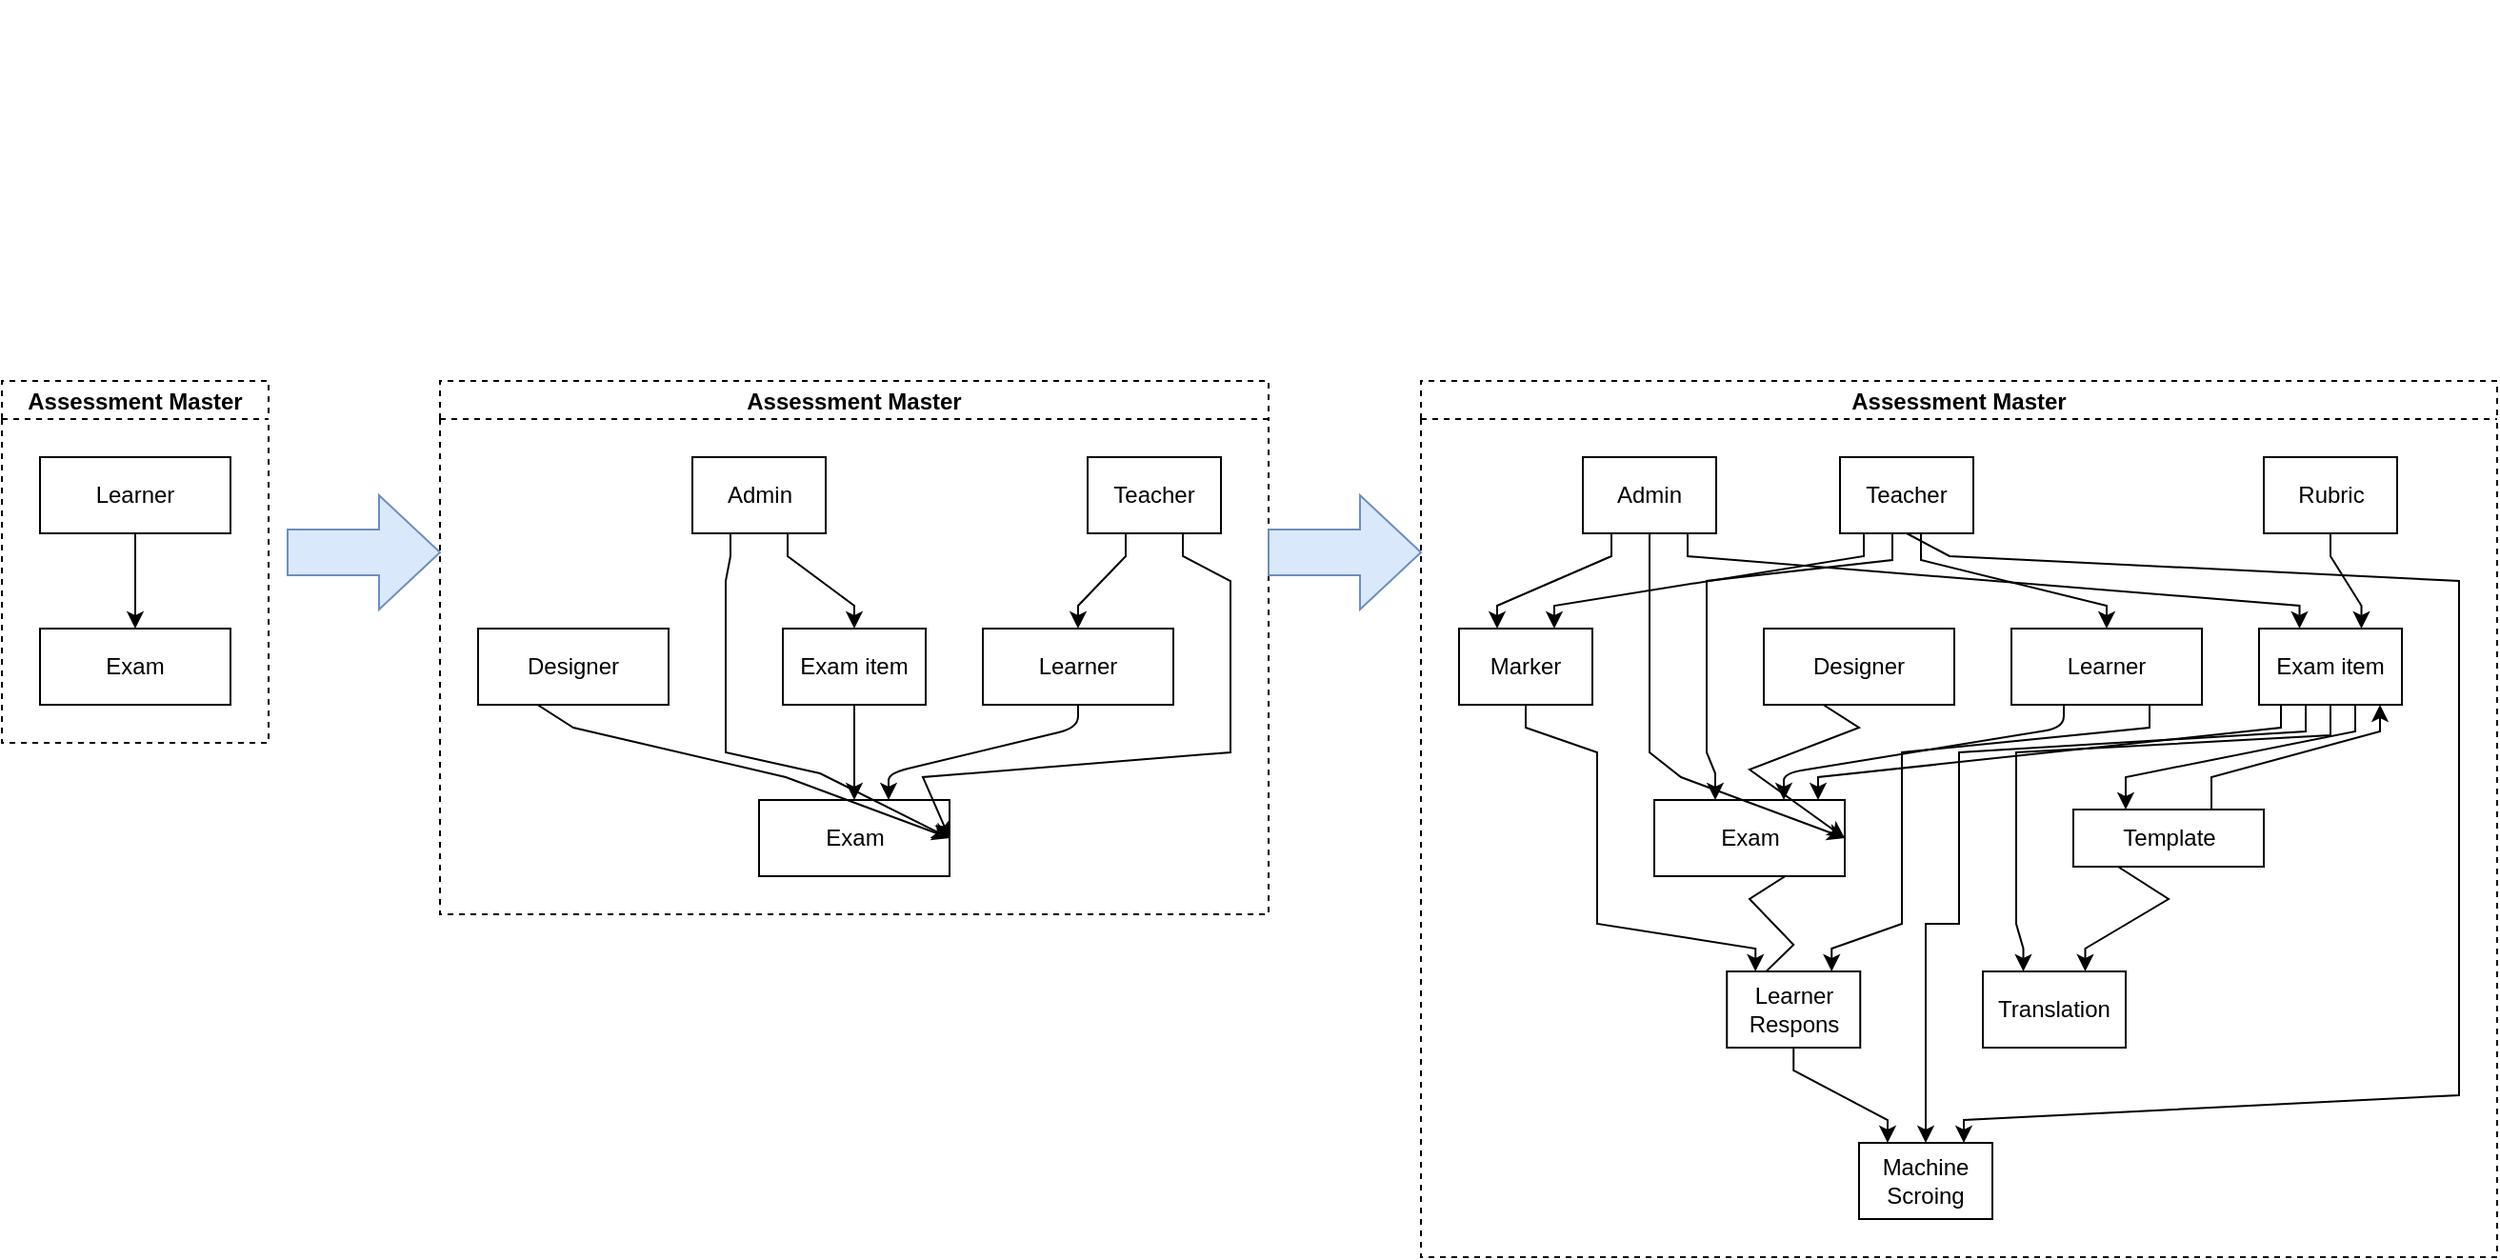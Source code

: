 <mxfile version="24.7.7">
  <diagram name="Page-1" id="I7pWjkquTIe3RNS9W7hb">
    <mxGraphModel dx="2901" dy="1106" grid="1" gridSize="10" guides="1" tooltips="1" connect="1" arrows="1" fold="1" page="1" pageScale="1" pageWidth="827" pageHeight="1169" math="0" shadow="0">
      <root>
        <mxCell id="0" />
        <mxCell id="1" parent="0" />
        <mxCell id="8-iE3QzW0I2eiYtSppjK-1" value="" style="shape=image;html=1;verticalAlign=top;verticalLabelPosition=bottom;labelBackgroundColor=#ffffff;imageAspect=0;aspect=fixed;image=https://cdn2.iconfinder.com/data/icons/office-icon-set-3/128/users.png" vertex="1" parent="1">
          <mxGeometry x="-565" y="290" width="50" height="50" as="geometry" />
        </mxCell>
        <mxCell id="8-iE3QzW0I2eiYtSppjK-3" value="Assessment Master" style="swimlane;startSize=20;horizontal=1;childLayout=flowLayout;flowOrientation=north;resizable=0;interRankCellSpacing=50;containerType=tree;fontSize=12;dashed=1;" vertex="1" parent="1">
          <mxGeometry x="-610" y="350" width="140" height="190" as="geometry" />
        </mxCell>
        <mxCell id="8-iE3QzW0I2eiYtSppjK-7" value="Exam" style="whiteSpace=wrap;html=1;" vertex="1" parent="8-iE3QzW0I2eiYtSppjK-3">
          <mxGeometry x="20" y="130" width="100" height="40" as="geometry" />
        </mxCell>
        <mxCell id="8-iE3QzW0I2eiYtSppjK-4" value="Learner" style="whiteSpace=wrap;html=1;" vertex="1" parent="8-iE3QzW0I2eiYtSppjK-3">
          <mxGeometry x="20" y="40" width="100" height="40" as="geometry" />
        </mxCell>
        <mxCell id="8-iE3QzW0I2eiYtSppjK-8" value="" style="html=1;rounded=1;curved=0;sourcePerimeterSpacing=0;targetPerimeterSpacing=0;startSize=6;endSize=6;noEdgeStyle=1;orthogonal=1;" edge="1" parent="8-iE3QzW0I2eiYtSppjK-3" source="8-iE3QzW0I2eiYtSppjK-4" target="8-iE3QzW0I2eiYtSppjK-7">
          <mxGeometry relative="1" as="geometry">
            <Array as="points">
              <mxPoint x="70" y="92" />
              <mxPoint x="70" y="118" />
            </Array>
          </mxGeometry>
        </mxCell>
        <mxCell id="8-iE3QzW0I2eiYtSppjK-15" value="" style="shape=singleArrow;whiteSpace=wrap;html=1;arrowWidth=0.4;arrowSize=0.4;fontStyle=1;startSize=20;resizable=0;fillColor=#dae8fc;strokeColor=#6c8ebf;" vertex="1" parent="1">
          <mxGeometry x="-460" y="410" width="80" height="60" as="geometry" />
        </mxCell>
        <mxCell id="8-iE3QzW0I2eiYtSppjK-17" value="Assessment Master" style="swimlane;startSize=20;horizontal=1;childLayout=flowLayout;flowOrientation=north;resizable=0;interRankCellSpacing=50;containerType=tree;fontSize=12;dashed=1;" vertex="1" parent="1">
          <mxGeometry x="-380" y="350" width="435" height="280" as="geometry" />
        </mxCell>
        <mxCell id="8-iE3QzW0I2eiYtSppjK-18" value="Exam" style="whiteSpace=wrap;html=1;" vertex="1" parent="8-iE3QzW0I2eiYtSppjK-17">
          <mxGeometry x="167.5" y="220" width="100" height="40" as="geometry" />
        </mxCell>
        <mxCell id="8-iE3QzW0I2eiYtSppjK-19" value="Learner" style="whiteSpace=wrap;html=1;" vertex="1" parent="8-iE3QzW0I2eiYtSppjK-17">
          <mxGeometry x="285" y="130" width="100" height="40" as="geometry" />
        </mxCell>
        <mxCell id="8-iE3QzW0I2eiYtSppjK-20" value="" style="html=1;rounded=1;curved=0;sourcePerimeterSpacing=0;targetPerimeterSpacing=0;startSize=6;endSize=6;noEdgeStyle=1;orthogonal=1;" edge="1" parent="8-iE3QzW0I2eiYtSppjK-17" source="8-iE3QzW0I2eiYtSppjK-19" target="8-iE3QzW0I2eiYtSppjK-18">
          <mxGeometry relative="1" as="geometry">
            <Array as="points">
              <mxPoint x="335" y="182" />
              <mxPoint x="235.5" y="206" />
            </Array>
          </mxGeometry>
        </mxCell>
        <mxCell id="8-iE3QzW0I2eiYtSppjK-23" style="edgeStyle=orthogonalEdgeStyle;rounded=0;orthogonalLoop=1;jettySize=auto;html=1;exitX=0;exitY=0.5;exitDx=0;exitDy=0;entryX=1;entryY=0.5;entryDx=0;entryDy=0;noEdgeStyle=1;orthogonal=1;" edge="1" parent="8-iE3QzW0I2eiYtSppjK-17" source="8-iE3QzW0I2eiYtSppjK-21" target="8-iE3QzW0I2eiYtSppjK-18">
          <mxGeometry relative="1" as="geometry">
            <Array as="points">
              <mxPoint x="70" y="182" />
              <mxPoint x="181.5" y="208" />
            </Array>
          </mxGeometry>
        </mxCell>
        <mxCell id="8-iE3QzW0I2eiYtSppjK-21" value="Designer" style="whiteSpace=wrap;html=1;" vertex="1" parent="8-iE3QzW0I2eiYtSppjK-17">
          <mxGeometry x="20" y="130" width="100" height="40" as="geometry" />
        </mxCell>
        <mxCell id="8-iE3QzW0I2eiYtSppjK-24" style="edgeStyle=orthogonalEdgeStyle;rounded=0;orthogonalLoop=1;jettySize=auto;html=1;entryX=1;entryY=0.5;entryDx=0;entryDy=0;noEdgeStyle=1;orthogonal=1;" edge="1" parent="8-iE3QzW0I2eiYtSppjK-17" source="8-iE3QzW0I2eiYtSppjK-22" target="8-iE3QzW0I2eiYtSppjK-18">
          <mxGeometry relative="1" as="geometry">
            <Array as="points">
              <mxPoint x="152.5" y="92" />
              <mxPoint x="150" y="105" />
              <mxPoint x="150" y="195" />
              <mxPoint x="199.5" y="206" />
            </Array>
          </mxGeometry>
        </mxCell>
        <mxCell id="8-iE3QzW0I2eiYtSppjK-26" style="edgeStyle=orthogonalEdgeStyle;rounded=0;orthogonalLoop=1;jettySize=auto;html=1;noEdgeStyle=1;orthogonal=1;" edge="1" parent="8-iE3QzW0I2eiYtSppjK-17" source="8-iE3QzW0I2eiYtSppjK-22" target="8-iE3QzW0I2eiYtSppjK-25">
          <mxGeometry relative="1" as="geometry">
            <Array as="points">
              <mxPoint x="182.5" y="92" />
              <mxPoint x="217.5" y="118" />
            </Array>
          </mxGeometry>
        </mxCell>
        <mxCell id="8-iE3QzW0I2eiYtSppjK-22" value="Admin" style="whiteSpace=wrap;html=1;" vertex="1" parent="8-iE3QzW0I2eiYtSppjK-17">
          <mxGeometry x="132.5" y="40" width="70" height="40" as="geometry" />
        </mxCell>
        <mxCell id="8-iE3QzW0I2eiYtSppjK-28" style="edgeStyle=orthogonalEdgeStyle;rounded=0;orthogonalLoop=1;jettySize=auto;html=1;noEdgeStyle=1;orthogonal=1;" edge="1" parent="8-iE3QzW0I2eiYtSppjK-17" source="8-iE3QzW0I2eiYtSppjK-25" target="8-iE3QzW0I2eiYtSppjK-18">
          <mxGeometry relative="1" as="geometry">
            <Array as="points">
              <mxPoint x="217.5" y="182" />
              <mxPoint x="217.5" y="204" />
            </Array>
          </mxGeometry>
        </mxCell>
        <mxCell id="8-iE3QzW0I2eiYtSppjK-25" value="Exam item" style="whiteSpace=wrap;html=1;" vertex="1" parent="8-iE3QzW0I2eiYtSppjK-17">
          <mxGeometry x="180" y="130" width="75" height="40" as="geometry" />
        </mxCell>
        <mxCell id="8-iE3QzW0I2eiYtSppjK-30" style="edgeStyle=orthogonalEdgeStyle;rounded=0;orthogonalLoop=1;jettySize=auto;html=1;noEdgeStyle=1;orthogonal=1;" edge="1" parent="8-iE3QzW0I2eiYtSppjK-17" source="8-iE3QzW0I2eiYtSppjK-29" target="8-iE3QzW0I2eiYtSppjK-19">
          <mxGeometry relative="1" as="geometry">
            <Array as="points">
              <mxPoint x="360" y="92" />
              <mxPoint x="335" y="118" />
            </Array>
          </mxGeometry>
        </mxCell>
        <mxCell id="8-iE3QzW0I2eiYtSppjK-62" style="edgeStyle=orthogonalEdgeStyle;rounded=0;orthogonalLoop=1;jettySize=auto;html=1;entryX=1;entryY=0.5;entryDx=0;entryDy=0;noEdgeStyle=1;orthogonal=1;" edge="1" parent="8-iE3QzW0I2eiYtSppjK-17" source="8-iE3QzW0I2eiYtSppjK-29" target="8-iE3QzW0I2eiYtSppjK-18">
          <mxGeometry relative="1" as="geometry">
            <Array as="points">
              <mxPoint x="390" y="92" />
              <mxPoint x="415" y="105" />
              <mxPoint x="415" y="195" />
              <mxPoint x="253.5" y="208" />
            </Array>
          </mxGeometry>
        </mxCell>
        <mxCell id="8-iE3QzW0I2eiYtSppjK-29" value="Teacher" style="whiteSpace=wrap;html=1;" vertex="1" parent="8-iE3QzW0I2eiYtSppjK-17">
          <mxGeometry x="340" y="40" width="70" height="40" as="geometry" />
        </mxCell>
        <mxCell id="8-iE3QzW0I2eiYtSppjK-31" value="" style="shape=image;html=1;verticalAlign=top;verticalLabelPosition=bottom;labelBackgroundColor=#ffffff;imageAspect=0;aspect=fixed;image=https://cdn2.iconfinder.com/data/icons/office-icon-set-3/128/users.png" vertex="1" parent="1">
          <mxGeometry x="-210" y="270" width="50" height="50" as="geometry" />
        </mxCell>
        <mxCell id="8-iE3QzW0I2eiYtSppjK-32" value="" style="shape=image;html=1;verticalAlign=top;verticalLabelPosition=bottom;labelBackgroundColor=#ffffff;imageAspect=0;aspect=fixed;image=https://cdn2.iconfinder.com/data/icons/office-icon-set-3/128/users.png" vertex="1" parent="1">
          <mxGeometry x="-170" y="290" width="50" height="50" as="geometry" />
        </mxCell>
        <mxCell id="8-iE3QzW0I2eiYtSppjK-33" value="" style="shape=image;html=1;verticalAlign=top;verticalLabelPosition=bottom;labelBackgroundColor=#ffffff;imageAspect=0;aspect=fixed;image=https://cdn2.iconfinder.com/data/icons/office-icon-set-3/128/users.png" vertex="1" parent="1">
          <mxGeometry x="-260" y="290" width="50" height="50" as="geometry" />
        </mxCell>
        <mxCell id="8-iE3QzW0I2eiYtSppjK-34" value="Assessment Master" style="swimlane;startSize=20;horizontal=1;childLayout=flowLayout;flowOrientation=north;resizable=0;interRankCellSpacing=50;containerType=tree;fontSize=12;dashed=1;" vertex="1" parent="1">
          <mxGeometry x="135" y="350" width="565" height="460" as="geometry" />
        </mxCell>
        <mxCell id="8-iE3QzW0I2eiYtSppjK-53" style="edgeStyle=orthogonalEdgeStyle;rounded=0;orthogonalLoop=1;jettySize=auto;html=1;exitX=1;exitY=0.5;exitDx=0;exitDy=0;entryX=0;entryY=0.5;entryDx=0;entryDy=0;noEdgeStyle=1;orthogonal=1;" edge="1" parent="8-iE3QzW0I2eiYtSppjK-34" source="8-iE3QzW0I2eiYtSppjK-35" target="8-iE3QzW0I2eiYtSppjK-51">
          <mxGeometry relative="1" as="geometry">
            <Array as="points">
              <mxPoint x="172.5" y="272" />
              <mxPoint x="195.625" y="296" />
            </Array>
          </mxGeometry>
        </mxCell>
        <mxCell id="8-iE3QzW0I2eiYtSppjK-35" value="Exam" style="whiteSpace=wrap;html=1;" vertex="1" parent="8-iE3QzW0I2eiYtSppjK-34">
          <mxGeometry x="122.5" y="220" width="100" height="40" as="geometry" />
        </mxCell>
        <mxCell id="8-iE3QzW0I2eiYtSppjK-52" style="edgeStyle=orthogonalEdgeStyle;rounded=0;orthogonalLoop=1;jettySize=auto;html=1;noEdgeStyle=1;orthogonal=1;" edge="1" parent="8-iE3QzW0I2eiYtSppjK-34" source="8-iE3QzW0I2eiYtSppjK-36" target="8-iE3QzW0I2eiYtSppjK-51">
          <mxGeometry relative="1" as="geometry">
            <Array as="points">
              <mxPoint x="382.5" y="182" />
              <mxPoint x="252.5" y="195" />
              <mxPoint x="252.5" y="285" />
              <mxPoint x="215.625" y="298" />
            </Array>
          </mxGeometry>
        </mxCell>
        <mxCell id="8-iE3QzW0I2eiYtSppjK-36" value="Learner" style="whiteSpace=wrap;html=1;" vertex="1" parent="8-iE3QzW0I2eiYtSppjK-34">
          <mxGeometry x="310" y="130" width="100" height="40" as="geometry" />
        </mxCell>
        <mxCell id="8-iE3QzW0I2eiYtSppjK-37" value="" style="html=1;rounded=1;curved=0;sourcePerimeterSpacing=0;targetPerimeterSpacing=0;startSize=6;endSize=6;noEdgeStyle=1;orthogonal=1;" edge="1" parent="8-iE3QzW0I2eiYtSppjK-34" source="8-iE3QzW0I2eiYtSppjK-36" target="8-iE3QzW0I2eiYtSppjK-35">
          <mxGeometry relative="1" as="geometry">
            <Array as="points">
              <mxPoint x="337.5" y="182" />
              <mxPoint x="190.5" y="206" />
            </Array>
          </mxGeometry>
        </mxCell>
        <mxCell id="8-iE3QzW0I2eiYtSppjK-38" style="edgeStyle=orthogonalEdgeStyle;rounded=0;orthogonalLoop=1;jettySize=auto;html=1;exitX=0;exitY=0.5;exitDx=0;exitDy=0;entryX=1;entryY=0.5;entryDx=0;entryDy=0;noEdgeStyle=1;orthogonal=1;" edge="1" parent="8-iE3QzW0I2eiYtSppjK-34" source="8-iE3QzW0I2eiYtSppjK-39" target="8-iE3QzW0I2eiYtSppjK-35">
          <mxGeometry relative="1" as="geometry">
            <Array as="points">
              <mxPoint x="230" y="182" />
              <mxPoint x="172.5" y="204" />
            </Array>
          </mxGeometry>
        </mxCell>
        <mxCell id="8-iE3QzW0I2eiYtSppjK-39" value="Designer" style="whiteSpace=wrap;html=1;" vertex="1" parent="8-iE3QzW0I2eiYtSppjK-34">
          <mxGeometry x="180" y="130" width="100" height="40" as="geometry" />
        </mxCell>
        <mxCell id="8-iE3QzW0I2eiYtSppjK-40" style="edgeStyle=orthogonalEdgeStyle;rounded=0;orthogonalLoop=1;jettySize=auto;html=1;entryX=1;entryY=0.5;entryDx=0;entryDy=0;noEdgeStyle=1;orthogonal=1;" edge="1" parent="8-iE3QzW0I2eiYtSppjK-34" source="8-iE3QzW0I2eiYtSppjK-42" target="8-iE3QzW0I2eiYtSppjK-35">
          <mxGeometry relative="1" as="geometry">
            <Array as="points">
              <mxPoint x="120" y="94" />
              <mxPoint x="120" y="105" />
              <mxPoint x="120" y="195" />
              <mxPoint x="136.5" y="208" />
            </Array>
          </mxGeometry>
        </mxCell>
        <mxCell id="8-iE3QzW0I2eiYtSppjK-41" style="edgeStyle=orthogonalEdgeStyle;rounded=0;orthogonalLoop=1;jettySize=auto;html=1;noEdgeStyle=1;orthogonal=1;" edge="1" parent="8-iE3QzW0I2eiYtSppjK-34" source="8-iE3QzW0I2eiYtSppjK-42" target="8-iE3QzW0I2eiYtSppjK-44">
          <mxGeometry relative="1" as="geometry">
            <Array as="points">
              <mxPoint x="140" y="92" />
              <mxPoint x="461.25" y="118" />
            </Array>
          </mxGeometry>
        </mxCell>
        <mxCell id="8-iE3QzW0I2eiYtSppjK-55" style="edgeStyle=orthogonalEdgeStyle;rounded=0;orthogonalLoop=1;jettySize=auto;html=1;noEdgeStyle=1;orthogonal=1;" edge="1" parent="8-iE3QzW0I2eiYtSppjK-34" source="8-iE3QzW0I2eiYtSppjK-42" target="8-iE3QzW0I2eiYtSppjK-54">
          <mxGeometry relative="1" as="geometry">
            <Array as="points">
              <mxPoint x="100" y="92" />
              <mxPoint x="40" y="118" />
            </Array>
          </mxGeometry>
        </mxCell>
        <mxCell id="8-iE3QzW0I2eiYtSppjK-42" value="Admin" style="whiteSpace=wrap;html=1;" vertex="1" parent="8-iE3QzW0I2eiYtSppjK-34">
          <mxGeometry x="85" y="40" width="70" height="40" as="geometry" />
        </mxCell>
        <mxCell id="8-iE3QzW0I2eiYtSppjK-43" style="edgeStyle=orthogonalEdgeStyle;rounded=0;orthogonalLoop=1;jettySize=auto;html=1;noEdgeStyle=1;orthogonal=1;" edge="1" parent="8-iE3QzW0I2eiYtSppjK-34" source="8-iE3QzW0I2eiYtSppjK-44" target="8-iE3QzW0I2eiYtSppjK-35">
          <mxGeometry relative="1" as="geometry">
            <Array as="points">
              <mxPoint x="451.5" y="182" />
              <mxPoint x="208.5" y="208" />
            </Array>
          </mxGeometry>
        </mxCell>
        <mxCell id="8-iE3QzW0I2eiYtSppjK-60" style="edgeStyle=orthogonalEdgeStyle;rounded=0;orthogonalLoop=1;jettySize=auto;html=1;noEdgeStyle=1;orthogonal=1;" edge="1" parent="8-iE3QzW0I2eiYtSppjK-34" source="8-iE3QzW0I2eiYtSppjK-44" target="8-iE3QzW0I2eiYtSppjK-58">
          <mxGeometry relative="1" as="geometry">
            <Array as="points">
              <mxPoint x="464.5" y="184" />
              <mxPoint x="282.5" y="195" />
              <mxPoint x="282.5" y="285" />
              <mxPoint x="265" y="285" />
              <mxPoint x="265" y="375" />
              <mxPoint x="265" y="386" />
            </Array>
          </mxGeometry>
        </mxCell>
        <mxCell id="8-iE3QzW0I2eiYtSppjK-65" style="edgeStyle=orthogonalEdgeStyle;rounded=0;orthogonalLoop=1;jettySize=auto;html=1;noEdgeStyle=1;orthogonal=1;" edge="1" parent="8-iE3QzW0I2eiYtSppjK-34" source="8-iE3QzW0I2eiYtSppjK-44" target="8-iE3QzW0I2eiYtSppjK-64">
          <mxGeometry relative="1" as="geometry">
            <Array as="points">
              <mxPoint x="490.5" y="184" />
              <mxPoint x="370" y="208" />
            </Array>
          </mxGeometry>
        </mxCell>
        <mxCell id="8-iE3QzW0I2eiYtSppjK-67" style="edgeStyle=orthogonalEdgeStyle;rounded=0;orthogonalLoop=1;jettySize=auto;html=1;noEdgeStyle=1;orthogonal=1;" edge="1" parent="8-iE3QzW0I2eiYtSppjK-34" source="8-iE3QzW0I2eiYtSppjK-44" target="8-iE3QzW0I2eiYtSppjK-66">
          <mxGeometry relative="1" as="geometry">
            <Array as="points">
              <mxPoint x="477.5" y="186" />
              <mxPoint x="312.5" y="195" />
              <mxPoint x="312.5" y="285" />
              <mxPoint x="316.25" y="298" />
            </Array>
          </mxGeometry>
        </mxCell>
        <mxCell id="8-iE3QzW0I2eiYtSppjK-44" value="Exam item" style="whiteSpace=wrap;html=1;" vertex="1" parent="8-iE3QzW0I2eiYtSppjK-34">
          <mxGeometry x="440" y="130" width="75" height="40" as="geometry" />
        </mxCell>
        <mxCell id="8-iE3QzW0I2eiYtSppjK-45" style="edgeStyle=orthogonalEdgeStyle;rounded=0;orthogonalLoop=1;jettySize=auto;html=1;noEdgeStyle=1;orthogonal=1;" edge="1" parent="8-iE3QzW0I2eiYtSppjK-34" source="8-iE3QzW0I2eiYtSppjK-46" target="8-iE3QzW0I2eiYtSppjK-36">
          <mxGeometry relative="1" as="geometry">
            <Array as="points">
              <mxPoint x="262.5" y="94" />
              <mxPoint x="360" y="118" />
            </Array>
          </mxGeometry>
        </mxCell>
        <mxCell id="8-iE3QzW0I2eiYtSppjK-56" style="edgeStyle=orthogonalEdgeStyle;rounded=0;orthogonalLoop=1;jettySize=auto;html=1;noEdgeStyle=1;orthogonal=1;" edge="1" parent="8-iE3QzW0I2eiYtSppjK-34" source="8-iE3QzW0I2eiYtSppjK-46" target="8-iE3QzW0I2eiYtSppjK-54">
          <mxGeometry relative="1" as="geometry">
            <Array as="points">
              <mxPoint x="232.5" y="92" />
              <mxPoint x="70" y="118" />
            </Array>
          </mxGeometry>
        </mxCell>
        <mxCell id="8-iE3QzW0I2eiYtSppjK-61" style="edgeStyle=orthogonalEdgeStyle;rounded=0;orthogonalLoop=1;jettySize=auto;html=1;noEdgeStyle=1;orthogonal=1;" edge="1" parent="8-iE3QzW0I2eiYtSppjK-34" source="8-iE3QzW0I2eiYtSppjK-46" target="8-iE3QzW0I2eiYtSppjK-35">
          <mxGeometry relative="1" as="geometry">
            <Array as="points">
              <mxPoint x="247.5" y="94" />
              <mxPoint x="150" y="105" />
              <mxPoint x="150" y="195" />
              <mxPoint x="154.5" y="206" />
            </Array>
          </mxGeometry>
        </mxCell>
        <mxCell id="8-iE3QzW0I2eiYtSppjK-63" style="edgeStyle=orthogonalEdgeStyle;rounded=0;orthogonalLoop=1;jettySize=auto;html=1;exitX=0.5;exitY=1;exitDx=0;exitDy=0;noEdgeStyle=1;orthogonal=1;" edge="1" parent="8-iE3QzW0I2eiYtSppjK-34" source="8-iE3QzW0I2eiYtSppjK-46" target="8-iE3QzW0I2eiYtSppjK-58">
          <mxGeometry relative="1" as="geometry">
            <Array as="points">
              <mxPoint x="277.5" y="92" />
              <mxPoint x="545" y="105" />
              <mxPoint x="545" y="195" />
              <mxPoint x="545" y="195" />
              <mxPoint x="545" y="285" />
              <mxPoint x="545" y="285" />
              <mxPoint x="545" y="375" />
              <mxPoint x="285" y="388" />
            </Array>
          </mxGeometry>
        </mxCell>
        <mxCell id="8-iE3QzW0I2eiYtSppjK-46" value="Teacher" style="whiteSpace=wrap;html=1;" vertex="1" parent="8-iE3QzW0I2eiYtSppjK-34">
          <mxGeometry x="220" y="40" width="70" height="40" as="geometry" />
        </mxCell>
        <mxCell id="8-iE3QzW0I2eiYtSppjK-50" style="edgeStyle=orthogonalEdgeStyle;rounded=0;orthogonalLoop=1;jettySize=auto;html=1;noEdgeStyle=1;orthogonal=1;" edge="1" parent="8-iE3QzW0I2eiYtSppjK-34" source="8-iE3QzW0I2eiYtSppjK-49" target="8-iE3QzW0I2eiYtSppjK-44">
          <mxGeometry relative="1" as="geometry">
            <Array as="points">
              <mxPoint x="477.5" y="92" />
              <mxPoint x="493.75" y="118" />
            </Array>
          </mxGeometry>
        </mxCell>
        <mxCell id="8-iE3QzW0I2eiYtSppjK-49" value="Rubric" style="whiteSpace=wrap;html=1;" vertex="1" parent="8-iE3QzW0I2eiYtSppjK-34">
          <mxGeometry x="442.5" y="40" width="70" height="40" as="geometry" />
        </mxCell>
        <mxCell id="8-iE3QzW0I2eiYtSppjK-59" style="edgeStyle=orthogonalEdgeStyle;rounded=0;orthogonalLoop=1;jettySize=auto;html=1;noEdgeStyle=1;orthogonal=1;" edge="1" parent="8-iE3QzW0I2eiYtSppjK-34" source="8-iE3QzW0I2eiYtSppjK-51" target="8-iE3QzW0I2eiYtSppjK-58">
          <mxGeometry relative="1" as="geometry">
            <Array as="points">
              <mxPoint x="195.625" y="362" />
              <mxPoint x="245" y="388" />
            </Array>
          </mxGeometry>
        </mxCell>
        <mxCell id="8-iE3QzW0I2eiYtSppjK-51" value="Learner Respons" style="whiteSpace=wrap;html=1;" vertex="1" parent="8-iE3QzW0I2eiYtSppjK-34">
          <mxGeometry x="160.625" y="310" width="70" height="40" as="geometry" />
        </mxCell>
        <mxCell id="8-iE3QzW0I2eiYtSppjK-57" style="edgeStyle=orthogonalEdgeStyle;rounded=0;orthogonalLoop=1;jettySize=auto;html=1;noEdgeStyle=1;orthogonal=1;" edge="1" parent="8-iE3QzW0I2eiYtSppjK-34" source="8-iE3QzW0I2eiYtSppjK-54" target="8-iE3QzW0I2eiYtSppjK-51">
          <mxGeometry relative="1" as="geometry">
            <Array as="points">
              <mxPoint x="55" y="182" />
              <mxPoint x="92.5" y="195" />
              <mxPoint x="92.5" y="285" />
              <mxPoint x="175.625" y="298" />
            </Array>
          </mxGeometry>
        </mxCell>
        <mxCell id="8-iE3QzW0I2eiYtSppjK-54" value="Marker" style="whiteSpace=wrap;html=1;" vertex="1" parent="8-iE3QzW0I2eiYtSppjK-34">
          <mxGeometry x="20" y="130" width="70" height="40" as="geometry" />
        </mxCell>
        <mxCell id="8-iE3QzW0I2eiYtSppjK-58" value="Machine Scroing" style="whiteSpace=wrap;html=1;" vertex="1" parent="8-iE3QzW0I2eiYtSppjK-34">
          <mxGeometry x="230" y="400" width="70" height="40" as="geometry" />
        </mxCell>
        <mxCell id="8-iE3QzW0I2eiYtSppjK-68" style="edgeStyle=orthogonalEdgeStyle;rounded=0;orthogonalLoop=1;jettySize=auto;html=1;exitX=0;exitY=0.5;exitDx=0;exitDy=0;noEdgeStyle=1;orthogonal=1;" edge="1" parent="8-iE3QzW0I2eiYtSppjK-34" source="8-iE3QzW0I2eiYtSppjK-64" target="8-iE3QzW0I2eiYtSppjK-66">
          <mxGeometry relative="1" as="geometry">
            <Array as="points">
              <mxPoint x="392.5" y="272" />
              <mxPoint x="348.75" y="298" />
            </Array>
          </mxGeometry>
        </mxCell>
        <mxCell id="8-iE3QzW0I2eiYtSppjK-70" style="edgeStyle=orthogonalEdgeStyle;rounded=0;orthogonalLoop=1;jettySize=auto;html=1;noEdgeStyle=1;orthogonal=1;" edge="1" parent="8-iE3QzW0I2eiYtSppjK-34" source="8-iE3QzW0I2eiYtSppjK-64" target="8-iE3QzW0I2eiYtSppjK-44">
          <mxGeometry relative="1" as="geometry">
            <Array as="points">
              <mxPoint x="415" y="208" />
              <mxPoint x="503.5" y="184" />
            </Array>
          </mxGeometry>
        </mxCell>
        <mxCell id="8-iE3QzW0I2eiYtSppjK-64" value="Template" style="whiteSpace=wrap;html=1;" vertex="1" parent="8-iE3QzW0I2eiYtSppjK-34">
          <mxGeometry x="342.5" y="225" width="100" height="30" as="geometry" />
        </mxCell>
        <mxCell id="8-iE3QzW0I2eiYtSppjK-66" value="Translation" style="whiteSpace=wrap;html=1;" vertex="1" parent="8-iE3QzW0I2eiYtSppjK-34">
          <mxGeometry x="295" y="310" width="75" height="40" as="geometry" />
        </mxCell>
        <mxCell id="8-iE3QzW0I2eiYtSppjK-47" value="" style="shape=singleArrow;whiteSpace=wrap;html=1;arrowWidth=0.4;arrowSize=0.4;fontStyle=1;startSize=20;resizable=0;fillColor=#dae8fc;strokeColor=#6c8ebf;" vertex="1" parent="1">
          <mxGeometry x="55" y="410" width="80" height="60" as="geometry" />
        </mxCell>
        <mxCell id="8-iE3QzW0I2eiYtSppjK-71" value="" style="shape=image;html=1;verticalAlign=top;verticalLabelPosition=bottom;labelBackgroundColor=#ffffff;imageAspect=0;aspect=fixed;image=https://cdn2.iconfinder.com/data/icons/office-icon-set-3/128/users.png" vertex="1" parent="1">
          <mxGeometry x="394" y="280" width="50" height="50" as="geometry" />
        </mxCell>
        <mxCell id="8-iE3QzW0I2eiYtSppjK-72" value="" style="shape=image;html=1;verticalAlign=top;verticalLabelPosition=bottom;labelBackgroundColor=#ffffff;imageAspect=0;aspect=fixed;image=https://cdn2.iconfinder.com/data/icons/office-icon-set-3/128/users.png" vertex="1" parent="1">
          <mxGeometry x="434" y="300" width="50" height="50" as="geometry" />
        </mxCell>
        <mxCell id="8-iE3QzW0I2eiYtSppjK-73" value="" style="shape=image;html=1;verticalAlign=top;verticalLabelPosition=bottom;labelBackgroundColor=#ffffff;imageAspect=0;aspect=fixed;image=https://cdn2.iconfinder.com/data/icons/office-icon-set-3/128/users.png" vertex="1" parent="1">
          <mxGeometry x="344" y="300" width="50" height="50" as="geometry" />
        </mxCell>
        <mxCell id="8-iE3QzW0I2eiYtSppjK-74" value="" style="shape=image;html=1;verticalAlign=top;verticalLabelPosition=bottom;labelBackgroundColor=#ffffff;imageAspect=0;aspect=fixed;image=https://cdn2.iconfinder.com/data/icons/office-icon-set-3/128/users.png" vertex="1" parent="1">
          <mxGeometry x="220" y="280" width="50" height="50" as="geometry" />
        </mxCell>
        <mxCell id="8-iE3QzW0I2eiYtSppjK-75" value="" style="shape=image;html=1;verticalAlign=top;verticalLabelPosition=bottom;labelBackgroundColor=#ffffff;imageAspect=0;aspect=fixed;image=https://cdn2.iconfinder.com/data/icons/office-icon-set-3/128/users.png" vertex="1" parent="1">
          <mxGeometry x="260" y="300" width="50" height="50" as="geometry" />
        </mxCell>
        <mxCell id="8-iE3QzW0I2eiYtSppjK-76" value="" style="shape=image;html=1;verticalAlign=top;verticalLabelPosition=bottom;labelBackgroundColor=#ffffff;imageAspect=0;aspect=fixed;image=https://cdn2.iconfinder.com/data/icons/office-icon-set-3/128/users.png" vertex="1" parent="1">
          <mxGeometry x="170" y="300" width="50" height="50" as="geometry" />
        </mxCell>
        <mxCell id="8-iE3QzW0I2eiYtSppjK-77" value="" style="shape=image;html=1;verticalAlign=top;verticalLabelPosition=bottom;labelBackgroundColor=#ffffff;imageAspect=0;aspect=fixed;image=https://cdn2.iconfinder.com/data/icons/office-icon-set-3/128/users.png" vertex="1" parent="1">
          <mxGeometry x="590" y="280" width="50" height="50" as="geometry" />
        </mxCell>
        <mxCell id="8-iE3QzW0I2eiYtSppjK-78" value="" style="shape=image;html=1;verticalAlign=top;verticalLabelPosition=bottom;labelBackgroundColor=#ffffff;imageAspect=0;aspect=fixed;image=https://cdn2.iconfinder.com/data/icons/office-icon-set-3/128/users.png" vertex="1" parent="1">
          <mxGeometry x="630" y="300" width="50" height="50" as="geometry" />
        </mxCell>
        <mxCell id="8-iE3QzW0I2eiYtSppjK-79" value="" style="shape=image;html=1;verticalAlign=top;verticalLabelPosition=bottom;labelBackgroundColor=#ffffff;imageAspect=0;aspect=fixed;image=https://cdn2.iconfinder.com/data/icons/office-icon-set-3/128/users.png" vertex="1" parent="1">
          <mxGeometry x="540" y="300" width="50" height="50" as="geometry" />
        </mxCell>
        <mxCell id="8-iE3QzW0I2eiYtSppjK-81" value="" style="shape=image;html=1;verticalAlign=top;verticalLabelPosition=bottom;labelBackgroundColor=#ffffff;imageAspect=0;aspect=fixed;image=https://cdn2.iconfinder.com/data/icons/office-icon-set-3/128/users.png" vertex="1" parent="1">
          <mxGeometry x="280" y="210" width="50" height="50" as="geometry" />
        </mxCell>
        <mxCell id="8-iE3QzW0I2eiYtSppjK-82" value="" style="shape=image;html=1;verticalAlign=top;verticalLabelPosition=bottom;labelBackgroundColor=#ffffff;imageAspect=0;aspect=fixed;image=https://cdn2.iconfinder.com/data/icons/office-icon-set-3/128/users.png" vertex="1" parent="1">
          <mxGeometry x="320" y="230" width="50" height="50" as="geometry" />
        </mxCell>
        <mxCell id="8-iE3QzW0I2eiYtSppjK-83" value="" style="shape=image;html=1;verticalAlign=top;verticalLabelPosition=bottom;labelBackgroundColor=#ffffff;imageAspect=0;aspect=fixed;image=https://cdn2.iconfinder.com/data/icons/office-icon-set-3/128/users.png" vertex="1" parent="1">
          <mxGeometry x="230" y="230" width="50" height="50" as="geometry" />
        </mxCell>
        <mxCell id="8-iE3QzW0I2eiYtSppjK-84" value="" style="shape=image;html=1;verticalAlign=top;verticalLabelPosition=bottom;labelBackgroundColor=#ffffff;imageAspect=0;aspect=fixed;image=https://cdn2.iconfinder.com/data/icons/office-icon-set-3/128/users.png" vertex="1" parent="1">
          <mxGeometry x="494" y="210" width="50" height="50" as="geometry" />
        </mxCell>
        <mxCell id="8-iE3QzW0I2eiYtSppjK-85" value="" style="shape=image;html=1;verticalAlign=top;verticalLabelPosition=bottom;labelBackgroundColor=#ffffff;imageAspect=0;aspect=fixed;image=https://cdn2.iconfinder.com/data/icons/office-icon-set-3/128/users.png" vertex="1" parent="1">
          <mxGeometry x="534" y="230" width="50" height="50" as="geometry" />
        </mxCell>
        <mxCell id="8-iE3QzW0I2eiYtSppjK-86" value="" style="shape=image;html=1;verticalAlign=top;verticalLabelPosition=bottom;labelBackgroundColor=#ffffff;imageAspect=0;aspect=fixed;image=https://cdn2.iconfinder.com/data/icons/office-icon-set-3/128/users.png" vertex="1" parent="1">
          <mxGeometry x="444" y="230" width="50" height="50" as="geometry" />
        </mxCell>
        <mxCell id="8-iE3QzW0I2eiYtSppjK-87" value="" style="shape=image;html=1;verticalAlign=top;verticalLabelPosition=bottom;labelBackgroundColor=#ffffff;imageAspect=0;aspect=fixed;image=https://cdn2.iconfinder.com/data/icons/office-icon-set-3/128/users.png" vertex="1" parent="1">
          <mxGeometry x="380" y="150" width="50" height="50" as="geometry" />
        </mxCell>
        <mxCell id="8-iE3QzW0I2eiYtSppjK-88" value="" style="shape=image;html=1;verticalAlign=top;verticalLabelPosition=bottom;labelBackgroundColor=#ffffff;imageAspect=0;aspect=fixed;image=https://cdn2.iconfinder.com/data/icons/office-icon-set-3/128/users.png" vertex="1" parent="1">
          <mxGeometry x="420" y="170" width="50" height="50" as="geometry" />
        </mxCell>
        <mxCell id="8-iE3QzW0I2eiYtSppjK-89" value="" style="shape=image;html=1;verticalAlign=top;verticalLabelPosition=bottom;labelBackgroundColor=#ffffff;imageAspect=0;aspect=fixed;image=https://cdn2.iconfinder.com/data/icons/office-icon-set-3/128/users.png" vertex="1" parent="1">
          <mxGeometry x="330" y="170" width="50" height="50" as="geometry" />
        </mxCell>
      </root>
    </mxGraphModel>
  </diagram>
</mxfile>

